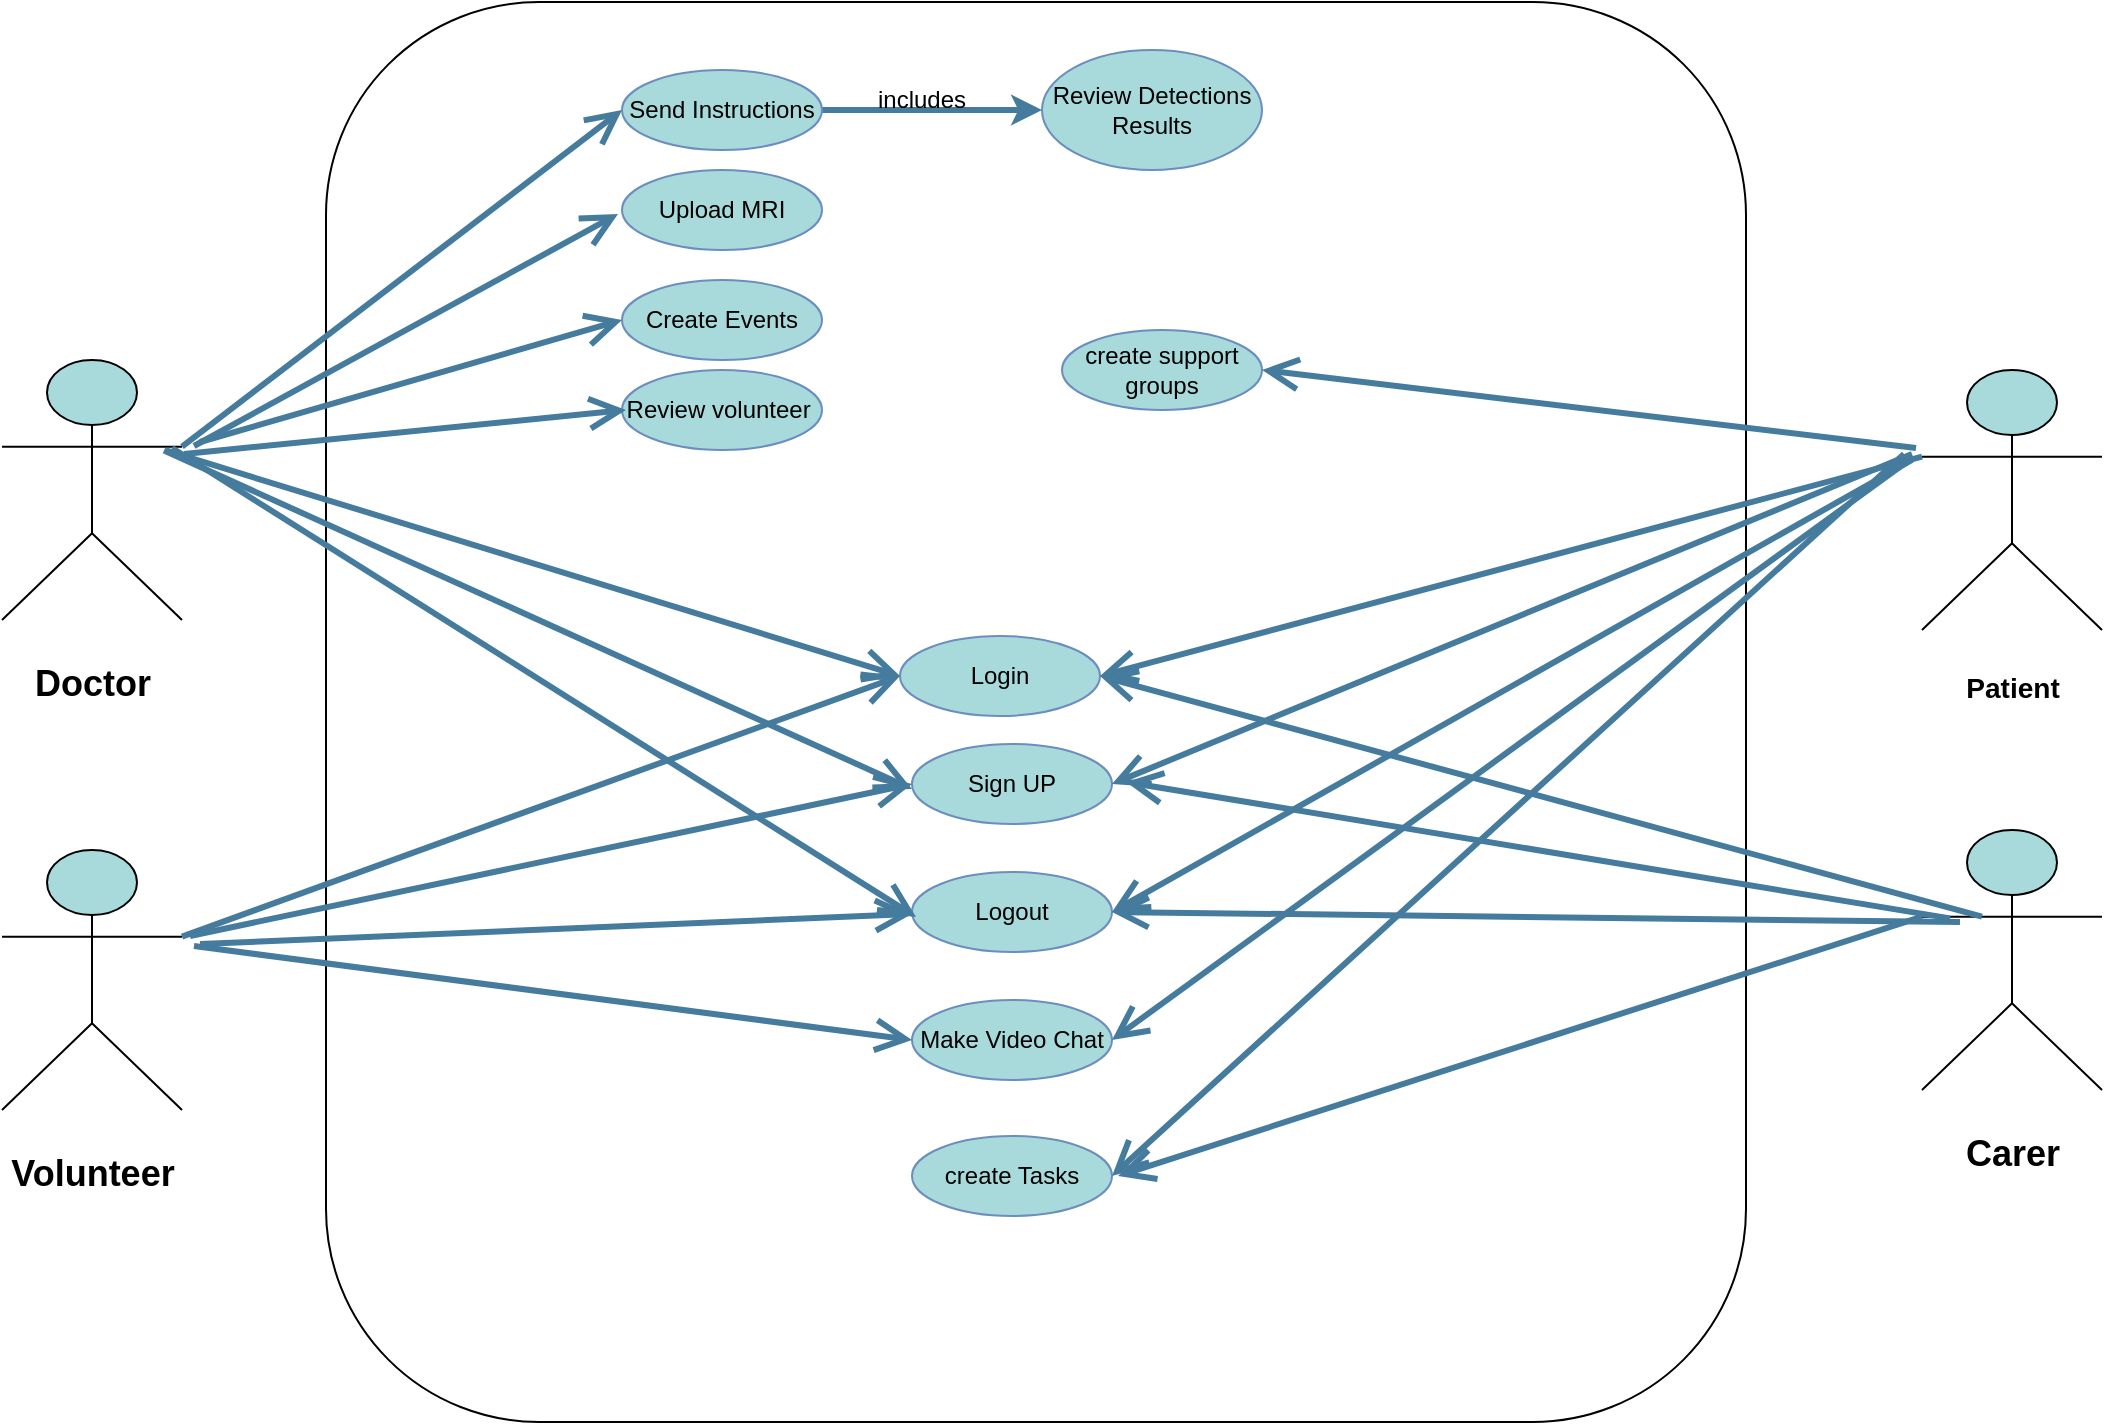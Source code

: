 <mxfile version="20.8.20" type="github">
  <diagram name="Page-1" id="XaOnVoo_b1yvlYfC4CzB">
    <mxGraphModel dx="1434" dy="782" grid="0" gridSize="10" guides="1" tooltips="1" connect="1" arrows="1" fold="1" page="1" pageScale="1" pageWidth="1169" pageHeight="827" math="0" shadow="0">
      <root>
        <mxCell id="0" />
        <mxCell id="1" parent="0" />
        <mxCell id="zfQq_avG-bBHoIgWDMuL-9" value="" style="whiteSpace=wrap;html=1;aspect=fixed;rounded=1;" vertex="1" parent="1">
          <mxGeometry x="242" y="26" width="710" height="710" as="geometry" />
        </mxCell>
        <mxCell id="zfQq_avG-bBHoIgWDMuL-10" value="Login" style="ellipse;whiteSpace=wrap;html=1;align=center;rounded=1;fillColor=#A8DADC;strokeColor=#6c8ebf;" vertex="1" parent="1">
          <mxGeometry x="529" y="343" width="100" height="40" as="geometry" />
        </mxCell>
        <mxCell id="zfQq_avG-bBHoIgWDMuL-11" value="Sign UP" style="ellipse;whiteSpace=wrap;html=1;align=center;rounded=1;fillColor=#A8DADC;strokeColor=#6c8ebf;" vertex="1" parent="1">
          <mxGeometry x="535" y="397" width="100" height="40" as="geometry" />
        </mxCell>
        <mxCell id="zfQq_avG-bBHoIgWDMuL-12" value="Logout" style="ellipse;whiteSpace=wrap;html=1;align=center;rounded=1;fillColor=#A8DADC;strokeColor=#6c8ebf;" vertex="1" parent="1">
          <mxGeometry x="535" y="461" width="100" height="40" as="geometry" />
        </mxCell>
        <mxCell id="zfQq_avG-bBHoIgWDMuL-13" value="Upload MRI" style="ellipse;whiteSpace=wrap;html=1;align=center;rounded=1;fillColor=#A8DADC;strokeColor=#6c8ebf;" vertex="1" parent="1">
          <mxGeometry x="390" y="110" width="100" height="40" as="geometry" />
        </mxCell>
        <mxCell id="zfQq_avG-bBHoIgWDMuL-17" value="" style="edgeStyle=orthogonalEdgeStyle;rounded=0;orthogonalLoop=1;jettySize=auto;html=1;strokeColor=#457B9D;strokeWidth=3;" edge="1" parent="1" source="zfQq_avG-bBHoIgWDMuL-14" target="zfQq_avG-bBHoIgWDMuL-16">
          <mxGeometry relative="1" as="geometry">
            <Array as="points">
              <mxPoint x="560" y="80" />
              <mxPoint x="560" y="80" />
            </Array>
          </mxGeometry>
        </mxCell>
        <mxCell id="zfQq_avG-bBHoIgWDMuL-14" value="Send Instructions" style="ellipse;whiteSpace=wrap;html=1;align=center;rounded=1;fillColor=#A8DADC;strokeColor=#6c8ebf;" vertex="1" parent="1">
          <mxGeometry x="390" y="60" width="100" height="40" as="geometry" />
        </mxCell>
        <mxCell id="zfQq_avG-bBHoIgWDMuL-15" value="Create Events" style="ellipse;whiteSpace=wrap;html=1;align=center;rounded=1;fillColor=#A8DADC;strokeColor=#6c8ebf;" vertex="1" parent="1">
          <mxGeometry x="390" y="165" width="100" height="40" as="geometry" />
        </mxCell>
        <mxCell id="zfQq_avG-bBHoIgWDMuL-16" value="Review Detections Results" style="ellipse;whiteSpace=wrap;html=1;align=center;rounded=1;fillColor=#A8DADC;strokeColor=#6c8ebf;" vertex="1" parent="1">
          <mxGeometry x="600" y="50" width="110" height="60" as="geometry" />
        </mxCell>
        <mxCell id="zfQq_avG-bBHoIgWDMuL-18" value="includes" style="text;strokeColor=none;align=center;fillColor=none;html=1;verticalAlign=middle;whiteSpace=wrap;rounded=0;" vertex="1" parent="1">
          <mxGeometry x="510" y="60" width="60" height="30" as="geometry" />
        </mxCell>
        <mxCell id="zfQq_avG-bBHoIgWDMuL-19" value="Review volunteer&amp;nbsp;" style="ellipse;whiteSpace=wrap;html=1;align=center;rounded=1;fillColor=#A8DADC;strokeColor=#6c8ebf;" vertex="1" parent="1">
          <mxGeometry x="390" y="210" width="100" height="40" as="geometry" />
        </mxCell>
        <mxCell id="zfQq_avG-bBHoIgWDMuL-21" value="&lt;h2&gt;&lt;b&gt;Doctor&lt;/b&gt;&lt;/h2&gt;" style="shape=umlActor;verticalLabelPosition=bottom;verticalAlign=top;html=1;fillColor=#A8DADC;" vertex="1" parent="1">
          <mxGeometry x="80" y="205" width="90" height="130" as="geometry" />
        </mxCell>
        <mxCell id="zfQq_avG-bBHoIgWDMuL-29" value="Make Video Chat" style="ellipse;whiteSpace=wrap;html=1;align=center;rounded=1;fillColor=#A8DADC;strokeColor=#6c8ebf;" vertex="1" parent="1">
          <mxGeometry x="535" y="525" width="100" height="40" as="geometry" />
        </mxCell>
        <mxCell id="zfQq_avG-bBHoIgWDMuL-32" value="create Tasks" style="ellipse;whiteSpace=wrap;html=1;align=center;rounded=1;fillColor=#A8DADC;strokeColor=#6c8ebf;" vertex="1" parent="1">
          <mxGeometry x="535" y="593" width="100" height="40" as="geometry" />
        </mxCell>
        <mxCell id="zfQq_avG-bBHoIgWDMuL-34" value="create support groups" style="ellipse;whiteSpace=wrap;html=1;align=center;rounded=1;fillColor=#A8DADC;strokeColor=#6c8ebf;" vertex="1" parent="1">
          <mxGeometry x="610" y="190" width="100" height="40" as="geometry" />
        </mxCell>
        <mxCell id="zfQq_avG-bBHoIgWDMuL-35" value="&lt;h3&gt;&lt;b&gt;Patient&lt;/b&gt;&lt;/h3&gt;" style="shape=umlActor;verticalLabelPosition=bottom;verticalAlign=top;html=1;fillColor=#A8DADC;" vertex="1" parent="1">
          <mxGeometry x="1040" y="210" width="90" height="130" as="geometry" />
        </mxCell>
        <mxCell id="zfQq_avG-bBHoIgWDMuL-38" value="&lt;h2&gt;&lt;b&gt;Carer&lt;/b&gt;&lt;/h2&gt;" style="shape=umlActor;verticalLabelPosition=bottom;verticalAlign=top;html=1;fillColor=#A8DADC;" vertex="1" parent="1">
          <mxGeometry x="1040" y="440" width="90" height="130" as="geometry" />
        </mxCell>
        <mxCell id="zfQq_avG-bBHoIgWDMuL-39" value="&lt;h2&gt;&lt;b&gt;Volunteer&lt;/b&gt;&lt;/h2&gt;" style="shape=umlActor;verticalLabelPosition=bottom;verticalAlign=top;html=1;fillColor=#A8DADC;" vertex="1" parent="1">
          <mxGeometry x="80" y="450" width="90" height="130" as="geometry" />
        </mxCell>
        <mxCell id="zfQq_avG-bBHoIgWDMuL-69" value="" style="endArrow=open;endFill=1;endSize=12;html=1;rounded=0;strokeColor=#457B9D;strokeWidth=3;exitX=1;exitY=0.333;exitDx=0;exitDy=0;exitPerimeter=0;entryX=0;entryY=0.5;entryDx=0;entryDy=0;" edge="1" parent="1" source="zfQq_avG-bBHoIgWDMuL-21" target="zfQq_avG-bBHoIgWDMuL-14">
          <mxGeometry width="160" relative="1" as="geometry">
            <mxPoint x="188" y="244" as="sourcePoint" />
            <mxPoint x="348" y="244" as="targetPoint" />
            <Array as="points" />
          </mxGeometry>
        </mxCell>
        <mxCell id="zfQq_avG-bBHoIgWDMuL-70" value="" style="endArrow=open;endFill=1;endSize=12;html=1;rounded=0;strokeColor=#457B9D;strokeWidth=3;entryX=0;entryY=0.5;entryDx=0;entryDy=0;" edge="1" parent="1">
          <mxGeometry width="160" relative="1" as="geometry">
            <mxPoint x="176" y="248" as="sourcePoint" />
            <mxPoint x="388" y="132" as="targetPoint" />
            <Array as="points" />
          </mxGeometry>
        </mxCell>
        <mxCell id="zfQq_avG-bBHoIgWDMuL-72" value="" style="endArrow=open;endFill=1;endSize=12;html=1;rounded=0;strokeColor=#457B9D;strokeWidth=3;entryX=0;entryY=0.5;entryDx=0;entryDy=0;" edge="1" parent="1" target="zfQq_avG-bBHoIgWDMuL-15">
          <mxGeometry width="160" relative="1" as="geometry">
            <mxPoint x="179" y="246" as="sourcePoint" />
            <mxPoint x="398" y="142" as="targetPoint" />
            <Array as="points" />
          </mxGeometry>
        </mxCell>
        <mxCell id="zfQq_avG-bBHoIgWDMuL-73" value="" style="endArrow=open;endFill=1;endSize=12;html=1;rounded=0;strokeColor=#457B9D;strokeWidth=3;entryX=0;entryY=0.5;entryDx=0;entryDy=0;" edge="1" parent="1">
          <mxGeometry width="160" relative="1" as="geometry">
            <mxPoint x="171" y="252" as="sourcePoint" />
            <mxPoint x="392" y="230" as="targetPoint" />
            <Array as="points" />
          </mxGeometry>
        </mxCell>
        <mxCell id="zfQq_avG-bBHoIgWDMuL-75" value="" style="endArrow=open;endFill=1;endSize=12;html=1;rounded=0;strokeColor=#457B9D;strokeWidth=3;entryX=0;entryY=0.5;entryDx=0;entryDy=0;exitX=0.911;exitY=0.348;exitDx=0;exitDy=0;exitPerimeter=0;" edge="1" parent="1" source="zfQq_avG-bBHoIgWDMuL-21" target="zfQq_avG-bBHoIgWDMuL-10">
          <mxGeometry width="160" relative="1" as="geometry">
            <mxPoint x="181" y="261" as="sourcePoint" />
            <mxPoint x="400" y="291" as="targetPoint" />
            <Array as="points" />
          </mxGeometry>
        </mxCell>
        <mxCell id="zfQq_avG-bBHoIgWDMuL-76" value="" style="endArrow=open;endFill=1;endSize=12;html=1;rounded=0;strokeColor=#457B9D;strokeWidth=3;entryX=0;entryY=0.5;entryDx=0;entryDy=0;exitX=0.9;exitY=0.348;exitDx=0;exitDy=0;exitPerimeter=0;" edge="1" parent="1" source="zfQq_avG-bBHoIgWDMuL-21">
          <mxGeometry width="160" relative="1" as="geometry">
            <mxPoint x="168" y="306.5" as="sourcePoint" />
            <mxPoint x="535" y="419.5" as="targetPoint" />
            <Array as="points" />
          </mxGeometry>
        </mxCell>
        <mxCell id="zfQq_avG-bBHoIgWDMuL-77" value="" style="endArrow=open;endFill=1;endSize=12;html=1;rounded=0;strokeColor=#457B9D;strokeWidth=3;entryX=0;entryY=0.5;entryDx=0;entryDy=0;" edge="1" parent="1">
          <mxGeometry width="160" relative="1" as="geometry">
            <mxPoint x="165" y="249" as="sourcePoint" />
            <mxPoint x="537" y="483.5" as="targetPoint" />
            <Array as="points" />
          </mxGeometry>
        </mxCell>
        <mxCell id="zfQq_avG-bBHoIgWDMuL-79" value="" style="endArrow=open;endFill=1;endSize=12;html=1;rounded=0;strokeColor=#457B9D;strokeWidth=3;exitX=1;exitY=0.333;exitDx=0;exitDy=0;exitPerimeter=0;entryX=0;entryY=0.5;entryDx=0;entryDy=0;" edge="1" parent="1" source="zfQq_avG-bBHoIgWDMuL-39" target="zfQq_avG-bBHoIgWDMuL-10">
          <mxGeometry width="160" relative="1" as="geometry">
            <mxPoint x="176" y="494" as="sourcePoint" />
            <mxPoint x="396" y="326" as="targetPoint" />
            <Array as="points" />
          </mxGeometry>
        </mxCell>
        <mxCell id="zfQq_avG-bBHoIgWDMuL-80" value="" style="endArrow=open;endFill=1;endSize=12;html=1;rounded=0;strokeColor=#457B9D;strokeWidth=3;entryX=0;entryY=0.5;entryDx=0;entryDy=0;" edge="1" parent="1" target="zfQq_avG-bBHoIgWDMuL-11">
          <mxGeometry width="160" relative="1" as="geometry">
            <mxPoint x="174" y="493" as="sourcePoint" />
            <mxPoint x="539" y="373" as="targetPoint" />
            <Array as="points" />
          </mxGeometry>
        </mxCell>
        <mxCell id="zfQq_avG-bBHoIgWDMuL-81" value="" style="endArrow=open;endFill=1;endSize=12;html=1;rounded=0;strokeColor=#457B9D;strokeWidth=3;entryX=0;entryY=0.5;entryDx=0;entryDy=0;" edge="1" parent="1">
          <mxGeometry width="160" relative="1" as="geometry">
            <mxPoint x="179" y="497" as="sourcePoint" />
            <mxPoint x="535" y="482" as="targetPoint" />
            <Array as="points" />
          </mxGeometry>
        </mxCell>
        <mxCell id="zfQq_avG-bBHoIgWDMuL-82" value="" style="endArrow=open;endFill=1;endSize=12;html=1;rounded=0;strokeColor=#457B9D;strokeWidth=3;entryX=0;entryY=0.5;entryDx=0;entryDy=0;" edge="1" parent="1">
          <mxGeometry width="160" relative="1" as="geometry">
            <mxPoint x="176" y="498" as="sourcePoint" />
            <mxPoint x="535" y="545" as="targetPoint" />
            <Array as="points" />
          </mxGeometry>
        </mxCell>
        <mxCell id="zfQq_avG-bBHoIgWDMuL-83" value="" style="endArrow=open;endFill=1;endSize=12;html=1;rounded=0;strokeColor=#457B9D;strokeWidth=3;entryX=1;entryY=0.5;entryDx=0;entryDy=0;" edge="1" parent="1" target="zfQq_avG-bBHoIgWDMuL-34">
          <mxGeometry width="160" relative="1" as="geometry">
            <mxPoint x="1037" y="249" as="sourcePoint" />
            <mxPoint x="1042" y="379" as="targetPoint" />
            <Array as="points" />
          </mxGeometry>
        </mxCell>
        <mxCell id="zfQq_avG-bBHoIgWDMuL-84" value="" style="endArrow=open;endFill=1;endSize=12;html=1;rounded=0;strokeColor=#457B9D;strokeWidth=3;entryX=1;entryY=0.5;entryDx=0;entryDy=0;exitX=0;exitY=0.333;exitDx=0;exitDy=0;exitPerimeter=0;" edge="1" parent="1" source="zfQq_avG-bBHoIgWDMuL-35" target="zfQq_avG-bBHoIgWDMuL-10">
          <mxGeometry width="160" relative="1" as="geometry">
            <mxPoint x="1047" y="259" as="sourcePoint" />
            <mxPoint x="720" y="220" as="targetPoint" />
            <Array as="points" />
          </mxGeometry>
        </mxCell>
        <mxCell id="zfQq_avG-bBHoIgWDMuL-85" value="" style="endArrow=open;endFill=1;endSize=12;html=1;rounded=0;strokeColor=#457B9D;strokeWidth=3;entryX=1;entryY=0.5;entryDx=0;entryDy=0;" edge="1" parent="1" target="zfQq_avG-bBHoIgWDMuL-11">
          <mxGeometry width="160" relative="1" as="geometry">
            <mxPoint x="1035" y="252" as="sourcePoint" />
            <mxPoint x="639" y="373" as="targetPoint" />
            <Array as="points" />
          </mxGeometry>
        </mxCell>
        <mxCell id="zfQq_avG-bBHoIgWDMuL-86" value="" style="endArrow=open;endFill=1;endSize=12;html=1;rounded=0;strokeColor=#457B9D;strokeWidth=3;entryX=1;entryY=0.5;entryDx=0;entryDy=0;" edge="1" parent="1" target="zfQq_avG-bBHoIgWDMuL-12">
          <mxGeometry width="160" relative="1" as="geometry">
            <mxPoint x="1035" y="255" as="sourcePoint" />
            <mxPoint x="645" y="427" as="targetPoint" />
            <Array as="points" />
          </mxGeometry>
        </mxCell>
        <mxCell id="zfQq_avG-bBHoIgWDMuL-87" value="" style="endArrow=open;endFill=1;endSize=12;html=1;rounded=0;strokeColor=#457B9D;strokeWidth=3;entryX=1;entryY=0.5;entryDx=0;entryDy=0;" edge="1" parent="1" target="zfQq_avG-bBHoIgWDMuL-29">
          <mxGeometry width="160" relative="1" as="geometry">
            <mxPoint x="1035" y="254" as="sourcePoint" />
            <mxPoint x="645" y="491" as="targetPoint" />
            <Array as="points" />
          </mxGeometry>
        </mxCell>
        <mxCell id="zfQq_avG-bBHoIgWDMuL-88" value="" style="endArrow=open;endFill=1;endSize=12;html=1;rounded=0;strokeColor=#457B9D;strokeWidth=3;entryX=1;entryY=0.5;entryDx=0;entryDy=0;" edge="1" parent="1" target="zfQq_avG-bBHoIgWDMuL-32">
          <mxGeometry width="160" relative="1" as="geometry">
            <mxPoint x="1031" y="252" as="sourcePoint" />
            <mxPoint x="645" y="555" as="targetPoint" />
            <Array as="points" />
          </mxGeometry>
        </mxCell>
        <mxCell id="zfQq_avG-bBHoIgWDMuL-89" value="" style="endArrow=open;endFill=1;endSize=12;html=1;rounded=0;strokeColor=#457B9D;strokeWidth=3;exitX=0;exitY=0.333;exitDx=0;exitDy=0;exitPerimeter=0;" edge="1" parent="1" source="zfQq_avG-bBHoIgWDMuL-38">
          <mxGeometry width="160" relative="1" as="geometry">
            <mxPoint x="1041" y="262" as="sourcePoint" />
            <mxPoint x="638" y="613" as="targetPoint" />
            <Array as="points" />
          </mxGeometry>
        </mxCell>
        <mxCell id="zfQq_avG-bBHoIgWDMuL-90" value="" style="endArrow=open;endFill=1;endSize=12;html=1;rounded=0;strokeColor=#457B9D;strokeWidth=3;exitX=0.211;exitY=0.354;exitDx=0;exitDy=0;exitPerimeter=0;entryX=1;entryY=0.5;entryDx=0;entryDy=0;" edge="1" parent="1" source="zfQq_avG-bBHoIgWDMuL-38" target="zfQq_avG-bBHoIgWDMuL-12">
          <mxGeometry width="160" relative="1" as="geometry">
            <mxPoint x="1050" y="493" as="sourcePoint" />
            <mxPoint x="648" y="623" as="targetPoint" />
            <Array as="points" />
          </mxGeometry>
        </mxCell>
        <mxCell id="zfQq_avG-bBHoIgWDMuL-91" value="" style="endArrow=open;endFill=1;endSize=12;html=1;rounded=0;strokeColor=#457B9D;strokeWidth=3;exitX=0.156;exitY=0.34;exitDx=0;exitDy=0;exitPerimeter=0;" edge="1" parent="1" source="zfQq_avG-bBHoIgWDMuL-38">
          <mxGeometry width="160" relative="1" as="geometry">
            <mxPoint x="1060" y="503" as="sourcePoint" />
            <mxPoint x="642" y="416" as="targetPoint" />
            <Array as="points" />
          </mxGeometry>
        </mxCell>
        <mxCell id="zfQq_avG-bBHoIgWDMuL-92" value="" style="endArrow=open;endFill=1;endSize=12;html=1;rounded=0;strokeColor=#457B9D;strokeWidth=3;exitX=0.333;exitY=0.333;exitDx=0;exitDy=0;exitPerimeter=0;entryX=1;entryY=0.5;entryDx=0;entryDy=0;" edge="1" parent="1" source="zfQq_avG-bBHoIgWDMuL-38" target="zfQq_avG-bBHoIgWDMuL-10">
          <mxGeometry width="160" relative="1" as="geometry">
            <mxPoint x="1064" y="494" as="sourcePoint" />
            <mxPoint x="652" y="426" as="targetPoint" />
            <Array as="points" />
          </mxGeometry>
        </mxCell>
      </root>
    </mxGraphModel>
  </diagram>
</mxfile>
